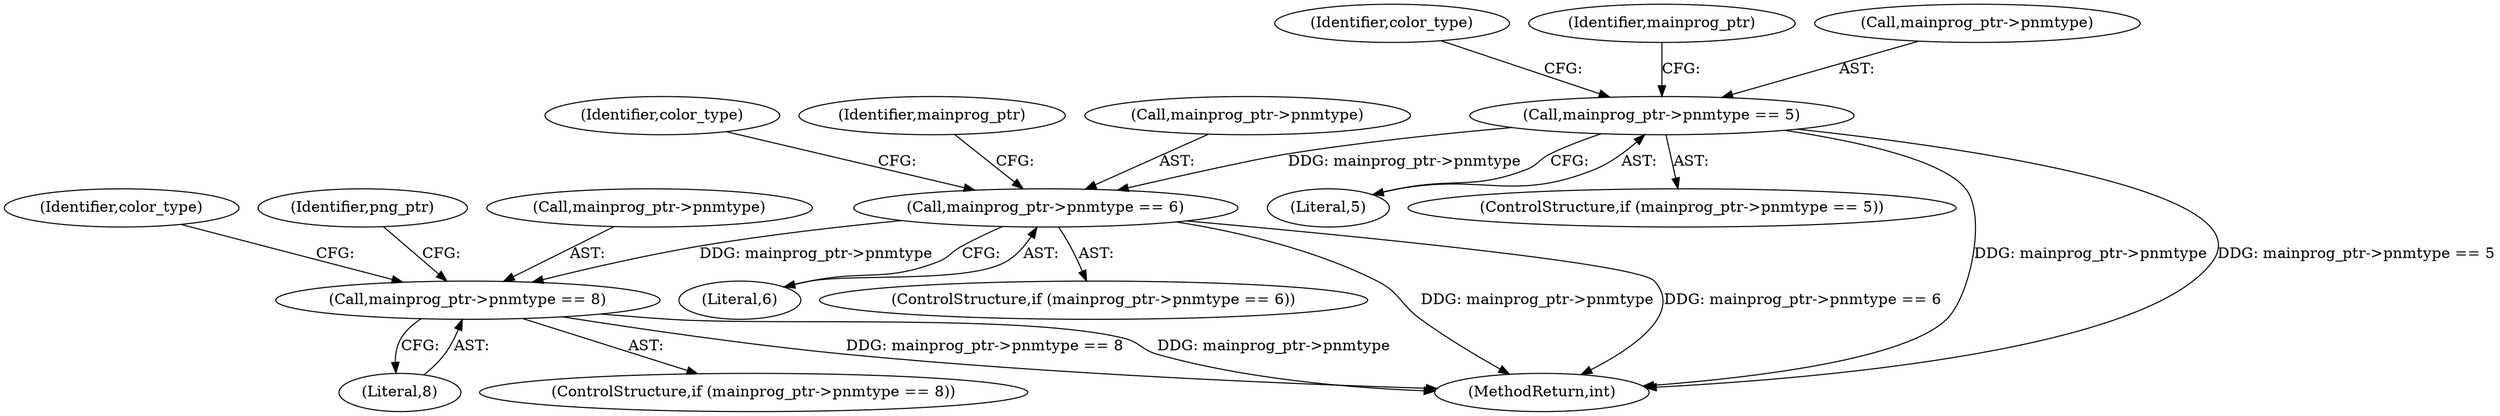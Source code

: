 digraph "0_Android_9d4853418ab2f754c2b63e091c29c5529b8b86ca_10@API" {
"1000171" [label="(Call,mainprog_ptr->pnmtype == 5)"];
"1000181" [label="(Call,mainprog_ptr->pnmtype == 6)"];
"1000191" [label="(Call,mainprog_ptr->pnmtype == 8)"];
"1000197" [label="(Identifier,color_type)"];
"1000185" [label="(Literal,6)"];
"1000181" [label="(Call,mainprog_ptr->pnmtype == 6)"];
"1000187" [label="(Identifier,color_type)"];
"1000203" [label="(Identifier,png_ptr)"];
"1000177" [label="(Identifier,color_type)"];
"1000180" [label="(ControlStructure,if (mainprog_ptr->pnmtype == 6))"];
"1000195" [label="(Literal,8)"];
"1000190" [label="(ControlStructure,if (mainprog_ptr->pnmtype == 8))"];
"1000171" [label="(Call,mainprog_ptr->pnmtype == 5)"];
"1000192" [label="(Call,mainprog_ptr->pnmtype)"];
"1000183" [label="(Identifier,mainprog_ptr)"];
"1000175" [label="(Literal,5)"];
"1000172" [label="(Call,mainprog_ptr->pnmtype)"];
"1000193" [label="(Identifier,mainprog_ptr)"];
"1000170" [label="(ControlStructure,if (mainprog_ptr->pnmtype == 5))"];
"1000517" [label="(MethodReturn,int)"];
"1000191" [label="(Call,mainprog_ptr->pnmtype == 8)"];
"1000182" [label="(Call,mainprog_ptr->pnmtype)"];
"1000171" -> "1000170"  [label="AST: "];
"1000171" -> "1000175"  [label="CFG: "];
"1000172" -> "1000171"  [label="AST: "];
"1000175" -> "1000171"  [label="AST: "];
"1000177" -> "1000171"  [label="CFG: "];
"1000183" -> "1000171"  [label="CFG: "];
"1000171" -> "1000517"  [label="DDG: mainprog_ptr->pnmtype"];
"1000171" -> "1000517"  [label="DDG: mainprog_ptr->pnmtype == 5"];
"1000171" -> "1000181"  [label="DDG: mainprog_ptr->pnmtype"];
"1000181" -> "1000180"  [label="AST: "];
"1000181" -> "1000185"  [label="CFG: "];
"1000182" -> "1000181"  [label="AST: "];
"1000185" -> "1000181"  [label="AST: "];
"1000187" -> "1000181"  [label="CFG: "];
"1000193" -> "1000181"  [label="CFG: "];
"1000181" -> "1000517"  [label="DDG: mainprog_ptr->pnmtype"];
"1000181" -> "1000517"  [label="DDG: mainprog_ptr->pnmtype == 6"];
"1000181" -> "1000191"  [label="DDG: mainprog_ptr->pnmtype"];
"1000191" -> "1000190"  [label="AST: "];
"1000191" -> "1000195"  [label="CFG: "];
"1000192" -> "1000191"  [label="AST: "];
"1000195" -> "1000191"  [label="AST: "];
"1000197" -> "1000191"  [label="CFG: "];
"1000203" -> "1000191"  [label="CFG: "];
"1000191" -> "1000517"  [label="DDG: mainprog_ptr->pnmtype == 8"];
"1000191" -> "1000517"  [label="DDG: mainprog_ptr->pnmtype"];
}
